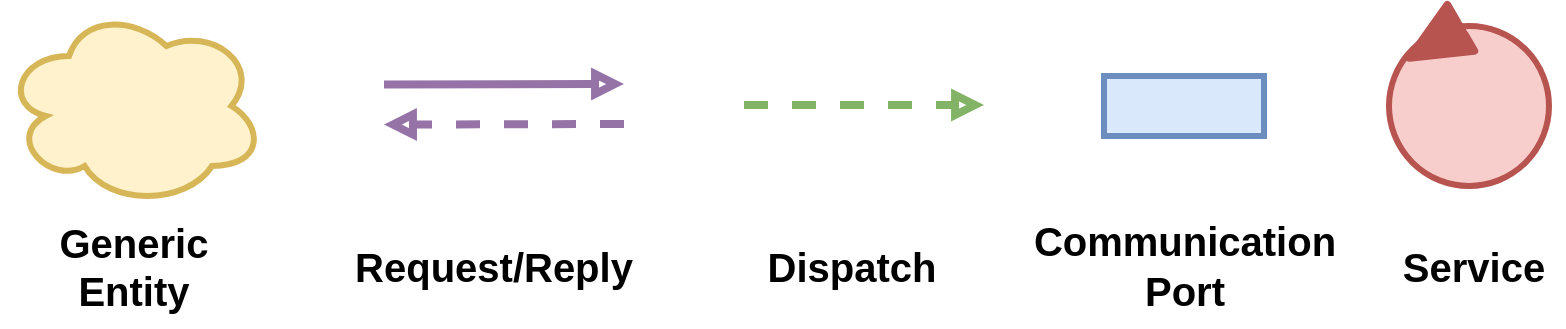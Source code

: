 <mxfile version="14.4.3" type="device"><diagram id="iXVuPMnr0QcHi6w2rvy1" name="Pagina-1"><mxGraphModel dx="852" dy="494" grid="1" gridSize="10" guides="1" tooltips="1" connect="1" arrows="1" fold="1" page="1" pageScale="1" pageWidth="827" pageHeight="1169" math="0" shadow="0"><root><mxCell id="0"/><mxCell id="1" parent="0"/><mxCell id="djdEYP9CWu8D7S1exRo1-4" value="" style="ellipse;whiteSpace=wrap;html=1;aspect=fixed;strokeWidth=3;strokeColor=#b85450;fillColor=#f8cecc;" parent="1" vertex="1"><mxGeometry x="702.5" y="40" width="80" height="80" as="geometry"/></mxCell><mxCell id="djdEYP9CWu8D7S1exRo1-10" value="" style="shape=flexArrow;endArrow=classic;html=1;strokeColor=#b85450;strokeWidth=4;entryX=0.108;entryY=0.211;entryDx=0;entryDy=0;width=4.466;endSize=8.513;endWidth=15.108;fillColor=#B85450;entryPerimeter=0;" parent="1" target="djdEYP9CWu8D7S1exRo1-4" edge="1"><mxGeometry width="50" height="50" relative="1" as="geometry"><mxPoint x="740" y="40" as="sourcePoint"/><mxPoint x="746.66" y="61.36" as="targetPoint"/><Array as="points"/></mxGeometry></mxCell><mxCell id="djdEYP9CWu8D7S1exRo1-11" value="" style="rounded=0;whiteSpace=wrap;html=1;strokeWidth=3;fillColor=#dae8fc;strokeColor=#6c8ebf;" parent="1" vertex="1"><mxGeometry x="560" y="65" width="80" height="30" as="geometry"/></mxCell><mxCell id="djdEYP9CWu8D7S1exRo1-14" value="" style="ellipse;shape=cloud;whiteSpace=wrap;html=1;strokeWidth=3;fillColor=#fff2cc;strokeColor=#d6b656;" parent="1" vertex="1"><mxGeometry x="10" y="30" width="130" height="100" as="geometry"/></mxCell><mxCell id="djdEYP9CWu8D7S1exRo1-15" value="" style="endArrow=block;startArrow=none;html=1;strokeColor=#82b366;strokeWidth=4;fillColor=#d5e8d4;endFill=0;startFill=0;dashed=1;" parent="1" edge="1"><mxGeometry width="50" height="50" relative="1" as="geometry"><mxPoint x="380" y="79.5" as="sourcePoint"/><mxPoint x="500" y="79.5" as="targetPoint"/></mxGeometry></mxCell><mxCell id="djdEYP9CWu8D7S1exRo1-16" value="" style="endArrow=block;html=1;strokeColor=#9673a6;strokeWidth=4;fillColor=#e1d5e7;endFill=0;" parent="1" edge="1"><mxGeometry width="50" height="50" relative="1" as="geometry"><mxPoint x="200" y="69.29" as="sourcePoint"/><mxPoint x="320" y="69" as="targetPoint"/></mxGeometry></mxCell><mxCell id="djdEYP9CWu8D7S1exRo1-17" value="" style="endArrow=block;html=1;strokeColor=#9673a6;strokeWidth=4;fillColor=#e1d5e7;dashed=1;endFill=0;" parent="1" edge="1"><mxGeometry width="50" height="50" relative="1" as="geometry"><mxPoint x="320" y="89" as="sourcePoint"/><mxPoint x="200" y="89.29" as="targetPoint"/></mxGeometry></mxCell><mxCell id="D1puBBmHCK4SYITu0abG-4" value="Generic Entity" style="text;html=1;strokeColor=none;fillColor=none;align=center;verticalAlign=middle;whiteSpace=wrap;rounded=0;fontStyle=1;fontSize=20;" parent="1" vertex="1"><mxGeometry x="30" y="130" width="90" height="60" as="geometry"/></mxCell><mxCell id="D1puBBmHCK4SYITu0abG-5" value="Request/Reply" style="text;html=1;strokeColor=none;fillColor=none;align=center;verticalAlign=middle;whiteSpace=wrap;rounded=0;fontStyle=1;fontSize=20;" parent="1" vertex="1"><mxGeometry x="210" y="150" width="90" height="20" as="geometry"/></mxCell><mxCell id="D1puBBmHCK4SYITu0abG-6" value="Dispatch" style="text;html=1;strokeColor=none;fillColor=none;align=center;verticalAlign=middle;whiteSpace=wrap;rounded=0;fontStyle=1;fontSize=20;" parent="1" vertex="1"><mxGeometry x="389" y="150" width="90" height="20" as="geometry"/></mxCell><mxCell id="D1puBBmHCK4SYITu0abG-7" value="&lt;font style=&quot;font-size: 20px&quot;&gt;Communication Port&lt;/font&gt;" style="text;html=1;strokeColor=none;fillColor=none;align=center;verticalAlign=middle;whiteSpace=wrap;rounded=0;fontStyle=1;fontSize=19;" parent="1" vertex="1"><mxGeometry x="522.5" y="140" width="155" height="40" as="geometry"/></mxCell><mxCell id="D1puBBmHCK4SYITu0abG-8" value="Service" style="text;html=1;strokeColor=none;fillColor=none;align=center;verticalAlign=middle;whiteSpace=wrap;rounded=0;fontStyle=1;fontSize=20;" parent="1" vertex="1"><mxGeometry x="700" y="150" width="90" height="20" as="geometry"/></mxCell></root></mxGraphModel></diagram></mxfile>